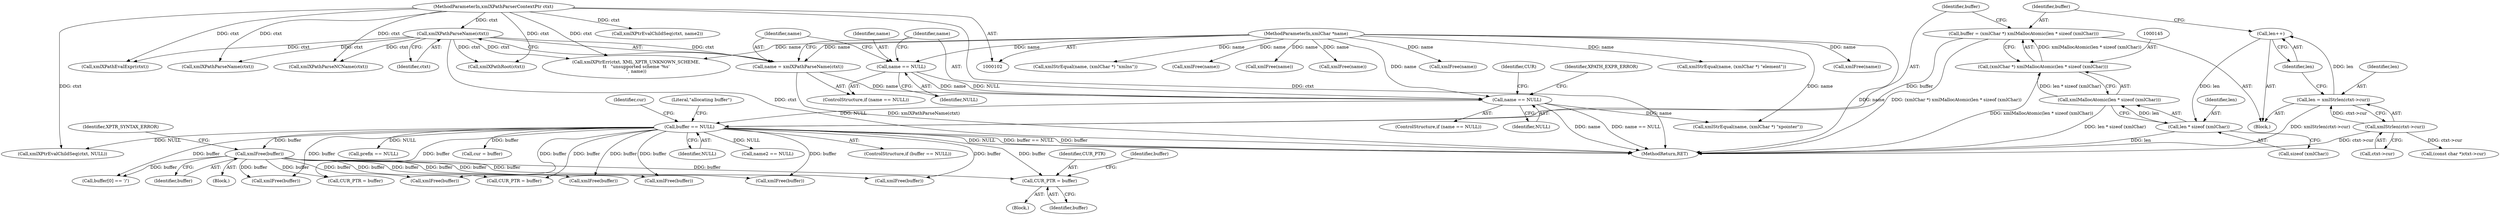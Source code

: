 digraph "0_Chrome_4c46d7a5b0af9b7d320e709291b270ab7cf07e83@pointer" {
"1000294" [label="(Call,CUR_PTR = buffer)"];
"1000231" [label="(Call,xmlFree(buffer))"];
"1000152" [label="(Call,buffer == NULL)"];
"1000142" [label="(Call,buffer = (xmlChar *) xmlMallocAtomic(len * sizeof (xmlChar)))"];
"1000144" [label="(Call,(xmlChar *) xmlMallocAtomic(len * sizeof (xmlChar)))"];
"1000146" [label="(Call,xmlMallocAtomic(len * sizeof (xmlChar)))"];
"1000147" [label="(Call,len * sizeof (xmlChar))"];
"1000140" [label="(Call,len++)"];
"1000134" [label="(Call,len = xmlStrlen(ctxt->cur))"];
"1000136" [label="(Call,xmlStrlen(ctxt->cur))"];
"1000119" [label="(Call,name == NULL)"];
"1000114" [label="(Call,name = xmlXPathParseName(ctxt))"];
"1000116" [label="(Call,xmlXPathParseName(ctxt))"];
"1000103" [label="(MethodParameterIn,xmlXPathParserContextPtr ctxt)"];
"1000104" [label="(MethodParameterIn,xmlChar *name)"];
"1000111" [label="(Call,name == NULL)"];
"1000120" [label="(Identifier,name)"];
"1000137" [label="(Call,ctxt->cur)"];
"1000234" [label="(Identifier,XPTR_SYNTAX_ERROR)"];
"1000288" [label="(Block,)"];
"1000316" [label="(Call,name2 == NULL)"];
"1000283" [label="(Call,xmlStrEqual(name, (xmlChar *) \"element\"))"];
"1000149" [label="(Call,sizeof (xmlChar))"];
"1000141" [label="(Identifier,len)"];
"1000121" [label="(Identifier,NULL)"];
"1000151" [label="(ControlStructure,if (buffer == NULL))"];
"1000126" [label="(Identifier,CUR)"];
"1000160" [label="(Identifier,cur)"];
"1000153" [label="(Identifier,buffer)"];
"1000146" [label="(Call,xmlMallocAtomic(len * sizeof (xmlChar)))"];
"1000147" [label="(Call,len * sizeof (xmlChar))"];
"1000362" [label="(Call,xmlFree(name))"];
"1000295" [label="(Identifier,CUR_PTR)"];
"1000323" [label="(Call,xmlFree(buffer))"];
"1000294" [label="(Call,CUR_PTR = buffer)"];
"1000306" [label="(Call,xmlXPtrEvalChildSeq(ctxt, NULL))"];
"1000327" [label="(Call,xmlXPtrEvalChildSeq(ctxt, name2))"];
"1000446" [label="(MethodReturn,RET)"];
"1000353" [label="(Call,xmlXPathParseNCName(ctxt))"];
"1000152" [label="(Call,buffer == NULL)"];
"1000442" [label="(Call,xmlFree(buffer))"];
"1000276" [label="(Call,xmlXPathEvalExpr(ctxt))"];
"1000232" [label="(Identifier,buffer)"];
"1000118" [label="(ControlStructure,if (name == NULL))"];
"1000231" [label="(Call,xmlFree(buffer))"];
"1000300" [label="(Identifier,buffer)"];
"1000374" [label="(Call,xmlFree(buffer))"];
"1000157" [label="(Literal,\"allocating buffer\")"];
"1000296" [label="(Identifier,buffer)"];
"1000119" [label="(Call,name == NULL)"];
"1000304" [label="(Call,xmlXPathRoot(ctxt))"];
"1000356" [label="(Call,prefix == NULL)"];
"1000112" [label="(Identifier,name)"];
"1000105" [label="(Block,)"];
"1000114" [label="(Call,name = xmlXPathParseName(ctxt))"];
"1000159" [label="(Call,cur = buffer)"];
"1000335" [label="(Call,xmlStrEqual(name, (xmlChar *) \"xmlns\"))"];
"1000313" [label="(Call,xmlXPathParseName(ctxt))"];
"1000143" [label="(Identifier,buffer)"];
"1000360" [label="(Call,xmlFree(buffer))"];
"1000115" [label="(Identifier,name)"];
"1000136" [label="(Call,xmlStrlen(ctxt->cur))"];
"1000418" [label="(Call,xmlFree(name))"];
"1000444" [label="(Call,xmlFree(name))"];
"1000104" [label="(MethodParameterIn,xmlChar *name)"];
"1000397" [label="(Call,xmlFree(buffer))"];
"1000416" [label="(Call,xmlFree(buffer))"];
"1000148" [label="(Identifier,len)"];
"1000123" [label="(Identifier,XPATH_EXPR_ERROR)"];
"1000116" [label="(Call,xmlXPathParseName(ctxt))"];
"1000437" [label="(Call,xmlXPtrErr(ctxt, XML_XPTR_UNKNOWN_SCHEME,\n\t\t   \"unsupported scheme '%s'\n\", name))"];
"1000376" [label="(Call,xmlFree(name))"];
"1000298" [label="(Call,buffer[0] == '/')"];
"1000111" [label="(Call,name == NULL)"];
"1000134" [label="(Call,len = xmlStrlen(ctxt->cur))"];
"1000113" [label="(Identifier,NULL)"];
"1000385" [label="(Call,(const char *)ctxt->cur)"];
"1000246" [label="(Call,CUR_PTR = buffer)"];
"1000230" [label="(Block,)"];
"1000154" [label="(Identifier,NULL)"];
"1000140" [label="(Call,len++)"];
"1000348" [label="(Call,CUR_PTR = buffer)"];
"1000142" [label="(Call,buffer = (xmlChar *) xmlMallocAtomic(len * sizeof (xmlChar)))"];
"1000236" [label="(Call,xmlStrEqual(name, (xmlChar *) \"xpointer\"))"];
"1000103" [label="(MethodParameterIn,xmlXPathParserContextPtr ctxt)"];
"1000135" [label="(Identifier,len)"];
"1000117" [label="(Identifier,ctxt)"];
"1000144" [label="(Call,(xmlChar *) xmlMallocAtomic(len * sizeof (xmlChar)))"];
"1000399" [label="(Call,xmlFree(name))"];
"1000110" [label="(ControlStructure,if (name == NULL))"];
"1000294" -> "1000288"  [label="AST: "];
"1000294" -> "1000296"  [label="CFG: "];
"1000295" -> "1000294"  [label="AST: "];
"1000296" -> "1000294"  [label="AST: "];
"1000300" -> "1000294"  [label="CFG: "];
"1000231" -> "1000294"  [label="DDG: buffer"];
"1000152" -> "1000294"  [label="DDG: buffer"];
"1000231" -> "1000230"  [label="AST: "];
"1000231" -> "1000232"  [label="CFG: "];
"1000232" -> "1000231"  [label="AST: "];
"1000234" -> "1000231"  [label="CFG: "];
"1000152" -> "1000231"  [label="DDG: buffer"];
"1000231" -> "1000246"  [label="DDG: buffer"];
"1000231" -> "1000298"  [label="DDG: buffer"];
"1000231" -> "1000323"  [label="DDG: buffer"];
"1000231" -> "1000348"  [label="DDG: buffer"];
"1000231" -> "1000360"  [label="DDG: buffer"];
"1000231" -> "1000374"  [label="DDG: buffer"];
"1000231" -> "1000397"  [label="DDG: buffer"];
"1000231" -> "1000416"  [label="DDG: buffer"];
"1000231" -> "1000442"  [label="DDG: buffer"];
"1000152" -> "1000151"  [label="AST: "];
"1000152" -> "1000154"  [label="CFG: "];
"1000153" -> "1000152"  [label="AST: "];
"1000154" -> "1000152"  [label="AST: "];
"1000157" -> "1000152"  [label="CFG: "];
"1000160" -> "1000152"  [label="CFG: "];
"1000152" -> "1000446"  [label="DDG: buffer == NULL"];
"1000152" -> "1000446"  [label="DDG: buffer"];
"1000152" -> "1000446"  [label="DDG: NULL"];
"1000142" -> "1000152"  [label="DDG: buffer"];
"1000119" -> "1000152"  [label="DDG: NULL"];
"1000152" -> "1000159"  [label="DDG: buffer"];
"1000152" -> "1000246"  [label="DDG: buffer"];
"1000152" -> "1000298"  [label="DDG: buffer"];
"1000152" -> "1000306"  [label="DDG: NULL"];
"1000152" -> "1000316"  [label="DDG: NULL"];
"1000152" -> "1000323"  [label="DDG: buffer"];
"1000152" -> "1000348"  [label="DDG: buffer"];
"1000152" -> "1000356"  [label="DDG: NULL"];
"1000152" -> "1000360"  [label="DDG: buffer"];
"1000152" -> "1000374"  [label="DDG: buffer"];
"1000152" -> "1000397"  [label="DDG: buffer"];
"1000152" -> "1000416"  [label="DDG: buffer"];
"1000152" -> "1000442"  [label="DDG: buffer"];
"1000142" -> "1000105"  [label="AST: "];
"1000142" -> "1000144"  [label="CFG: "];
"1000143" -> "1000142"  [label="AST: "];
"1000144" -> "1000142"  [label="AST: "];
"1000153" -> "1000142"  [label="CFG: "];
"1000142" -> "1000446"  [label="DDG: (xmlChar *) xmlMallocAtomic(len * sizeof (xmlChar))"];
"1000144" -> "1000142"  [label="DDG: xmlMallocAtomic(len * sizeof (xmlChar))"];
"1000144" -> "1000146"  [label="CFG: "];
"1000145" -> "1000144"  [label="AST: "];
"1000146" -> "1000144"  [label="AST: "];
"1000144" -> "1000446"  [label="DDG: xmlMallocAtomic(len * sizeof (xmlChar))"];
"1000146" -> "1000144"  [label="DDG: len * sizeof (xmlChar)"];
"1000146" -> "1000147"  [label="CFG: "];
"1000147" -> "1000146"  [label="AST: "];
"1000146" -> "1000446"  [label="DDG: len * sizeof (xmlChar)"];
"1000147" -> "1000146"  [label="DDG: len"];
"1000147" -> "1000149"  [label="CFG: "];
"1000148" -> "1000147"  [label="AST: "];
"1000149" -> "1000147"  [label="AST: "];
"1000147" -> "1000446"  [label="DDG: len"];
"1000140" -> "1000147"  [label="DDG: len"];
"1000140" -> "1000105"  [label="AST: "];
"1000140" -> "1000141"  [label="CFG: "];
"1000141" -> "1000140"  [label="AST: "];
"1000143" -> "1000140"  [label="CFG: "];
"1000134" -> "1000140"  [label="DDG: len"];
"1000134" -> "1000105"  [label="AST: "];
"1000134" -> "1000136"  [label="CFG: "];
"1000135" -> "1000134"  [label="AST: "];
"1000136" -> "1000134"  [label="AST: "];
"1000141" -> "1000134"  [label="CFG: "];
"1000134" -> "1000446"  [label="DDG: xmlStrlen(ctxt->cur)"];
"1000136" -> "1000134"  [label="DDG: ctxt->cur"];
"1000136" -> "1000137"  [label="CFG: "];
"1000137" -> "1000136"  [label="AST: "];
"1000136" -> "1000446"  [label="DDG: ctxt->cur"];
"1000136" -> "1000385"  [label="DDG: ctxt->cur"];
"1000119" -> "1000118"  [label="AST: "];
"1000119" -> "1000121"  [label="CFG: "];
"1000120" -> "1000119"  [label="AST: "];
"1000121" -> "1000119"  [label="AST: "];
"1000123" -> "1000119"  [label="CFG: "];
"1000126" -> "1000119"  [label="CFG: "];
"1000119" -> "1000446"  [label="DDG: name"];
"1000119" -> "1000446"  [label="DDG: name == NULL"];
"1000114" -> "1000119"  [label="DDG: name"];
"1000111" -> "1000119"  [label="DDG: name"];
"1000111" -> "1000119"  [label="DDG: NULL"];
"1000104" -> "1000119"  [label="DDG: name"];
"1000119" -> "1000236"  [label="DDG: name"];
"1000114" -> "1000110"  [label="AST: "];
"1000114" -> "1000116"  [label="CFG: "];
"1000115" -> "1000114"  [label="AST: "];
"1000116" -> "1000114"  [label="AST: "];
"1000120" -> "1000114"  [label="CFG: "];
"1000114" -> "1000446"  [label="DDG: xmlXPathParseName(ctxt)"];
"1000116" -> "1000114"  [label="DDG: ctxt"];
"1000104" -> "1000114"  [label="DDG: name"];
"1000116" -> "1000117"  [label="CFG: "];
"1000117" -> "1000116"  [label="AST: "];
"1000116" -> "1000446"  [label="DDG: ctxt"];
"1000103" -> "1000116"  [label="DDG: ctxt"];
"1000116" -> "1000276"  [label="DDG: ctxt"];
"1000116" -> "1000304"  [label="DDG: ctxt"];
"1000116" -> "1000313"  [label="DDG: ctxt"];
"1000116" -> "1000353"  [label="DDG: ctxt"];
"1000116" -> "1000437"  [label="DDG: ctxt"];
"1000103" -> "1000102"  [label="AST: "];
"1000103" -> "1000446"  [label="DDG: ctxt"];
"1000103" -> "1000276"  [label="DDG: ctxt"];
"1000103" -> "1000304"  [label="DDG: ctxt"];
"1000103" -> "1000306"  [label="DDG: ctxt"];
"1000103" -> "1000313"  [label="DDG: ctxt"];
"1000103" -> "1000327"  [label="DDG: ctxt"];
"1000103" -> "1000353"  [label="DDG: ctxt"];
"1000103" -> "1000437"  [label="DDG: ctxt"];
"1000104" -> "1000102"  [label="AST: "];
"1000104" -> "1000446"  [label="DDG: name"];
"1000104" -> "1000111"  [label="DDG: name"];
"1000104" -> "1000236"  [label="DDG: name"];
"1000104" -> "1000283"  [label="DDG: name"];
"1000104" -> "1000335"  [label="DDG: name"];
"1000104" -> "1000362"  [label="DDG: name"];
"1000104" -> "1000376"  [label="DDG: name"];
"1000104" -> "1000399"  [label="DDG: name"];
"1000104" -> "1000418"  [label="DDG: name"];
"1000104" -> "1000437"  [label="DDG: name"];
"1000104" -> "1000444"  [label="DDG: name"];
"1000111" -> "1000110"  [label="AST: "];
"1000111" -> "1000113"  [label="CFG: "];
"1000112" -> "1000111"  [label="AST: "];
"1000113" -> "1000111"  [label="AST: "];
"1000115" -> "1000111"  [label="CFG: "];
"1000120" -> "1000111"  [label="CFG: "];
}
